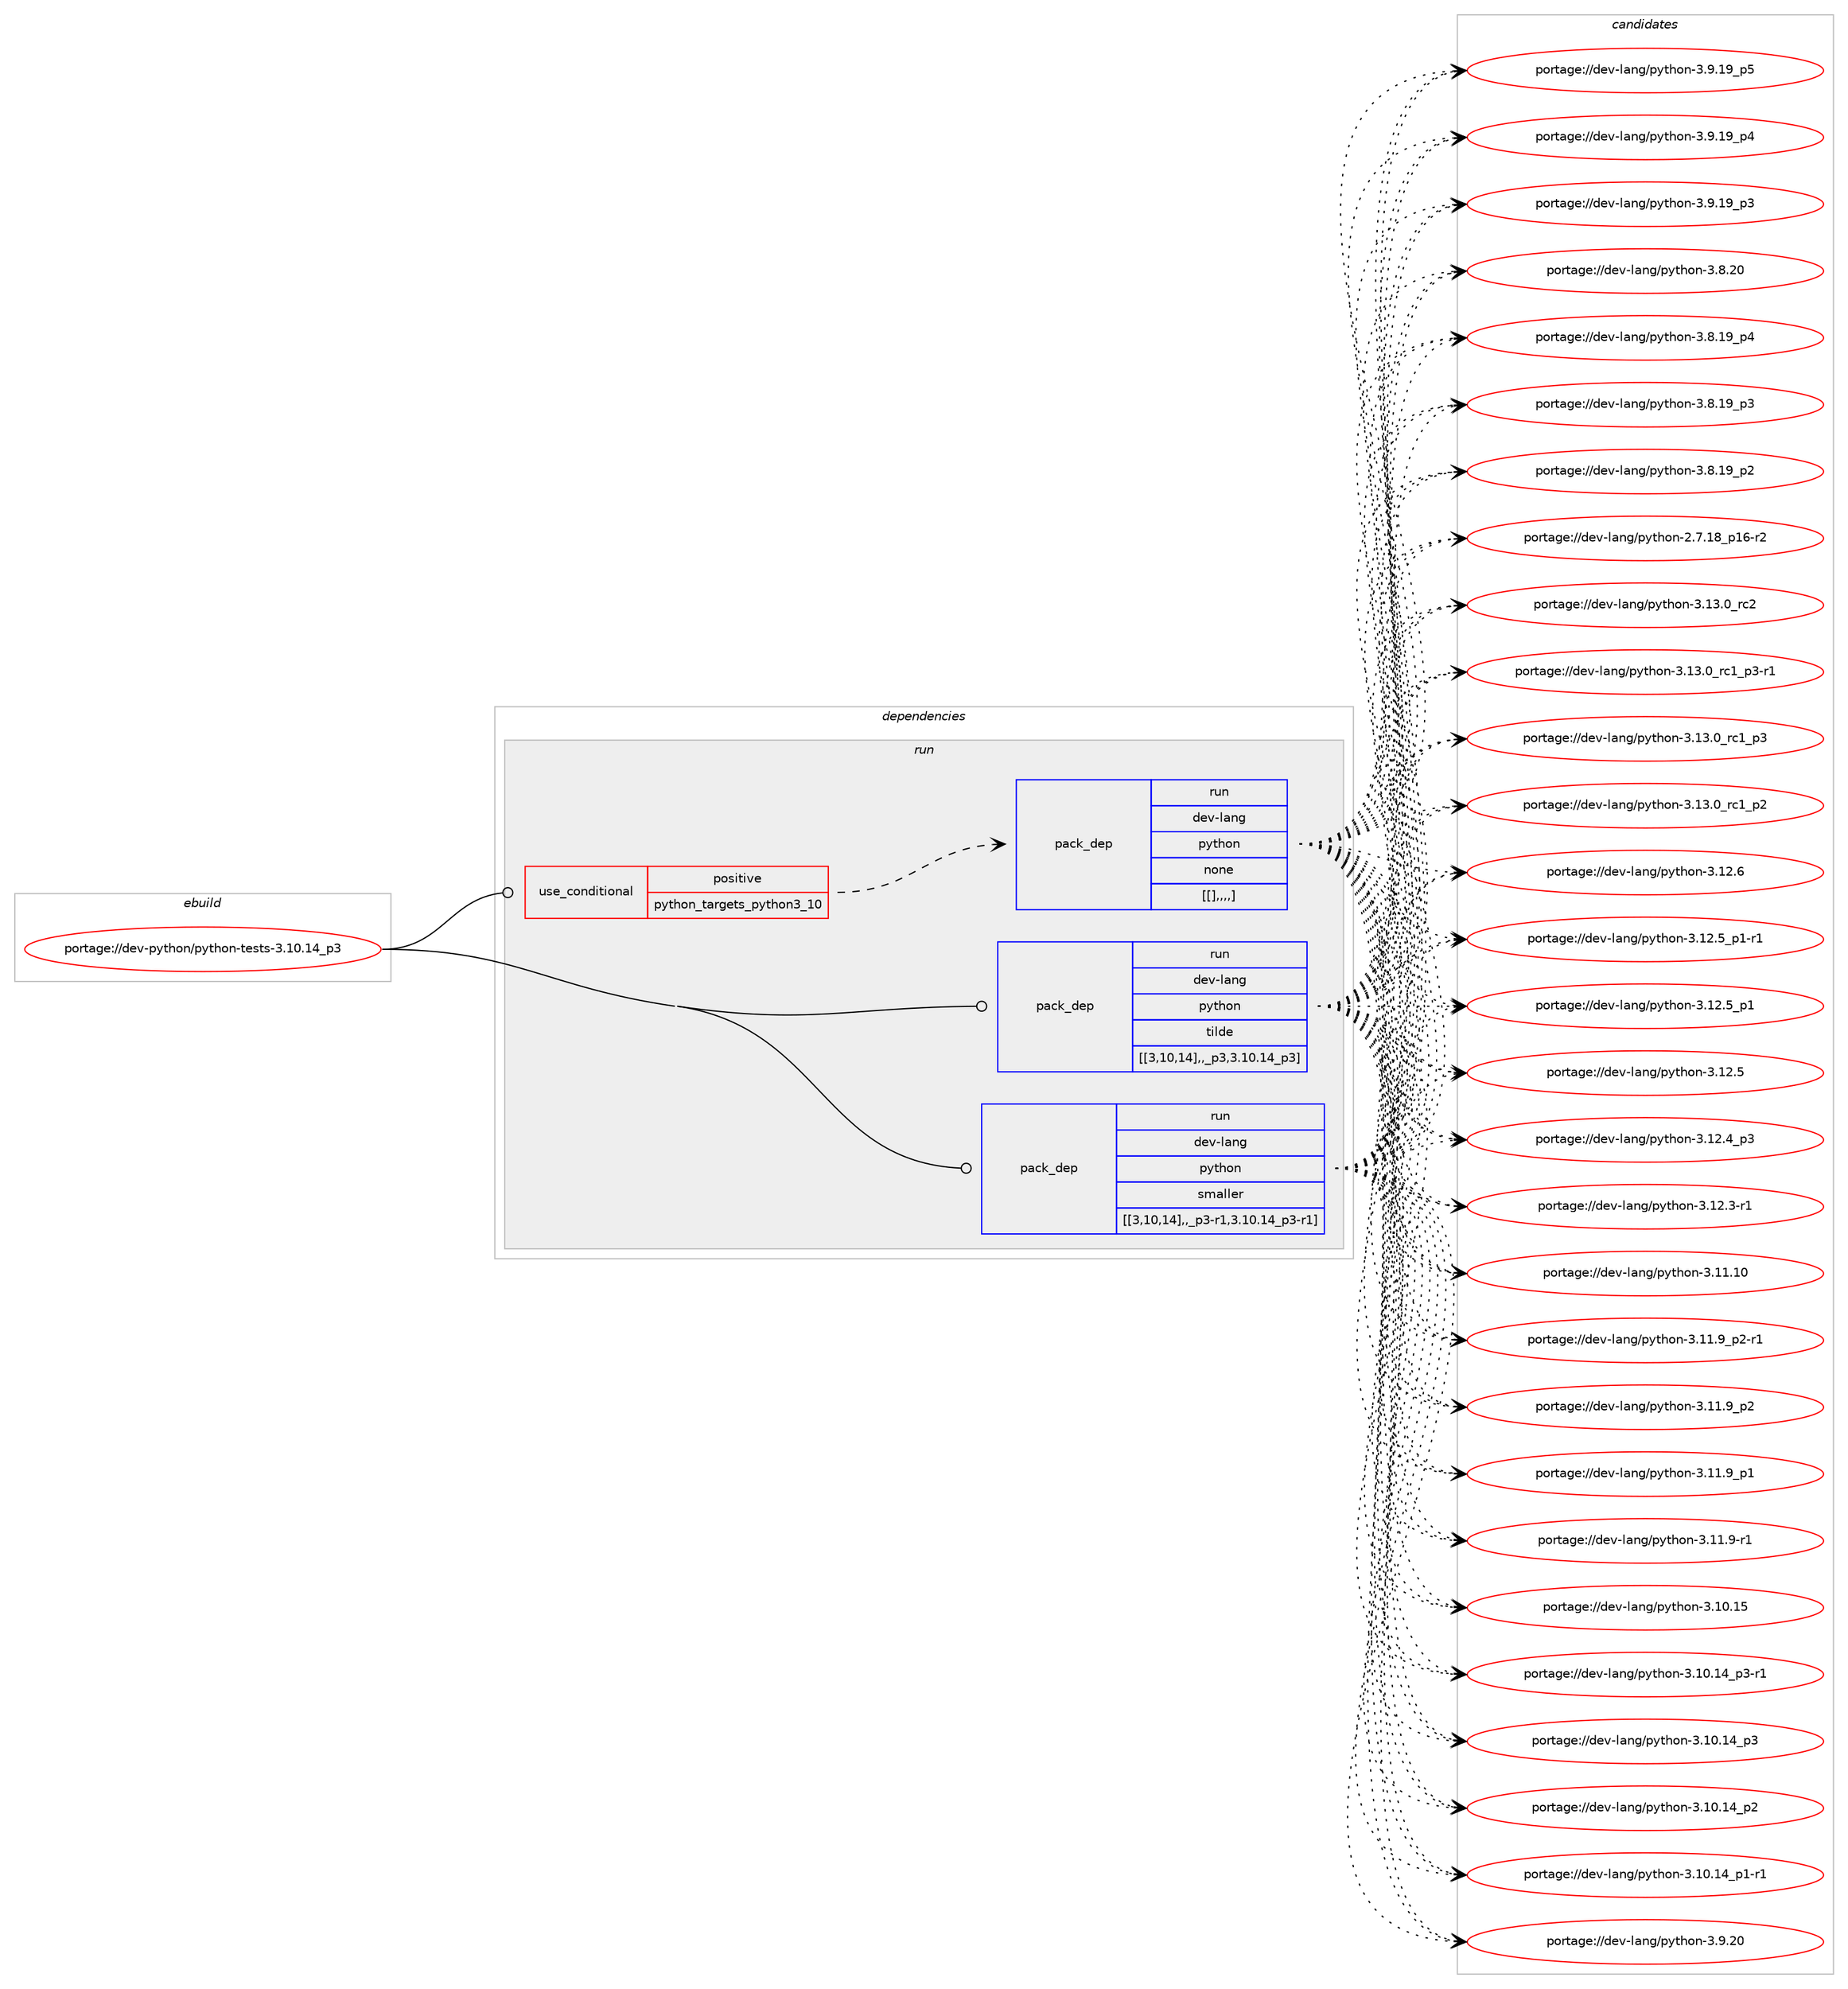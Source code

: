 digraph prolog {

# *************
# Graph options
# *************

newrank=true;
concentrate=true;
compound=true;
graph [rankdir=LR,fontname=Helvetica,fontsize=10,ranksep=1.5];#, ranksep=2.5, nodesep=0.2];
edge  [arrowhead=vee];
node  [fontname=Helvetica,fontsize=10];

# **********
# The ebuild
# **********

subgraph cluster_leftcol {
color=gray;
label=<<i>ebuild</i>>;
id [label="portage://dev-python/python-tests-3.10.14_p3", color=red, width=4, href="../dev-python/python-tests-3.10.14_p3.svg"];
}

# ****************
# The dependencies
# ****************

subgraph cluster_midcol {
color=gray;
label=<<i>dependencies</i>>;
subgraph cluster_compile {
fillcolor="#eeeeee";
style=filled;
label=<<i>compile</i>>;
}
subgraph cluster_compileandrun {
fillcolor="#eeeeee";
style=filled;
label=<<i>compile and run</i>>;
}
subgraph cluster_run {
fillcolor="#eeeeee";
style=filled;
label=<<i>run</i>>;
subgraph cond39342 {
dependency162302 [label=<<TABLE BORDER="0" CELLBORDER="1" CELLSPACING="0" CELLPADDING="4"><TR><TD ROWSPAN="3" CELLPADDING="10">use_conditional</TD></TR><TR><TD>positive</TD></TR><TR><TD>python_targets_python3_10</TD></TR></TABLE>>, shape=none, color=red];
subgraph pack121701 {
dependency162303 [label=<<TABLE BORDER="0" CELLBORDER="1" CELLSPACING="0" CELLPADDING="4" WIDTH="220"><TR><TD ROWSPAN="6" CELLPADDING="30">pack_dep</TD></TR><TR><TD WIDTH="110">run</TD></TR><TR><TD>dev-lang</TD></TR><TR><TD>python</TD></TR><TR><TD>none</TD></TR><TR><TD>[[],,,,]</TD></TR></TABLE>>, shape=none, color=blue];
}
dependency162302:e -> dependency162303:w [weight=20,style="dashed",arrowhead="vee"];
}
id:e -> dependency162302:w [weight=20,style="solid",arrowhead="odot"];
subgraph pack121702 {
dependency162304 [label=<<TABLE BORDER="0" CELLBORDER="1" CELLSPACING="0" CELLPADDING="4" WIDTH="220"><TR><TD ROWSPAN="6" CELLPADDING="30">pack_dep</TD></TR><TR><TD WIDTH="110">run</TD></TR><TR><TD>dev-lang</TD></TR><TR><TD>python</TD></TR><TR><TD>tilde</TD></TR><TR><TD>[[3,10,14],,_p3,3.10.14_p3]</TD></TR></TABLE>>, shape=none, color=blue];
}
id:e -> dependency162304:w [weight=20,style="solid",arrowhead="odot"];
subgraph pack121703 {
dependency162305 [label=<<TABLE BORDER="0" CELLBORDER="1" CELLSPACING="0" CELLPADDING="4" WIDTH="220"><TR><TD ROWSPAN="6" CELLPADDING="30">pack_dep</TD></TR><TR><TD WIDTH="110">run</TD></TR><TR><TD>dev-lang</TD></TR><TR><TD>python</TD></TR><TR><TD>smaller</TD></TR><TR><TD>[[3,10,14],,_p3-r1,3.10.14_p3-r1]</TD></TR></TABLE>>, shape=none, color=blue];
}
id:e -> dependency162305:w [weight=20,style="solid",arrowhead="odot"];
}
}

# **************
# The candidates
# **************

subgraph cluster_choices {
rank=same;
color=gray;
label=<<i>candidates</i>>;

subgraph choice121701 {
color=black;
nodesep=1;
choice10010111845108971101034711212111610411111045514649514648951149950 [label="portage://dev-lang/python-3.13.0_rc2", color=red, width=4,href="../dev-lang/python-3.13.0_rc2.svg"];
choice1001011184510897110103471121211161041111104551464951464895114994995112514511449 [label="portage://dev-lang/python-3.13.0_rc1_p3-r1", color=red, width=4,href="../dev-lang/python-3.13.0_rc1_p3-r1.svg"];
choice100101118451089711010347112121116104111110455146495146489511499499511251 [label="portage://dev-lang/python-3.13.0_rc1_p3", color=red, width=4,href="../dev-lang/python-3.13.0_rc1_p3.svg"];
choice100101118451089711010347112121116104111110455146495146489511499499511250 [label="portage://dev-lang/python-3.13.0_rc1_p2", color=red, width=4,href="../dev-lang/python-3.13.0_rc1_p2.svg"];
choice10010111845108971101034711212111610411111045514649504654 [label="portage://dev-lang/python-3.12.6", color=red, width=4,href="../dev-lang/python-3.12.6.svg"];
choice1001011184510897110103471121211161041111104551464950465395112494511449 [label="portage://dev-lang/python-3.12.5_p1-r1", color=red, width=4,href="../dev-lang/python-3.12.5_p1-r1.svg"];
choice100101118451089711010347112121116104111110455146495046539511249 [label="portage://dev-lang/python-3.12.5_p1", color=red, width=4,href="../dev-lang/python-3.12.5_p1.svg"];
choice10010111845108971101034711212111610411111045514649504653 [label="portage://dev-lang/python-3.12.5", color=red, width=4,href="../dev-lang/python-3.12.5.svg"];
choice100101118451089711010347112121116104111110455146495046529511251 [label="portage://dev-lang/python-3.12.4_p3", color=red, width=4,href="../dev-lang/python-3.12.4_p3.svg"];
choice100101118451089711010347112121116104111110455146495046514511449 [label="portage://dev-lang/python-3.12.3-r1", color=red, width=4,href="../dev-lang/python-3.12.3-r1.svg"];
choice1001011184510897110103471121211161041111104551464949464948 [label="portage://dev-lang/python-3.11.10", color=red, width=4,href="../dev-lang/python-3.11.10.svg"];
choice1001011184510897110103471121211161041111104551464949465795112504511449 [label="portage://dev-lang/python-3.11.9_p2-r1", color=red, width=4,href="../dev-lang/python-3.11.9_p2-r1.svg"];
choice100101118451089711010347112121116104111110455146494946579511250 [label="portage://dev-lang/python-3.11.9_p2", color=red, width=4,href="../dev-lang/python-3.11.9_p2.svg"];
choice100101118451089711010347112121116104111110455146494946579511249 [label="portage://dev-lang/python-3.11.9_p1", color=red, width=4,href="../dev-lang/python-3.11.9_p1.svg"];
choice100101118451089711010347112121116104111110455146494946574511449 [label="portage://dev-lang/python-3.11.9-r1", color=red, width=4,href="../dev-lang/python-3.11.9-r1.svg"];
choice1001011184510897110103471121211161041111104551464948464953 [label="portage://dev-lang/python-3.10.15", color=red, width=4,href="../dev-lang/python-3.10.15.svg"];
choice100101118451089711010347112121116104111110455146494846495295112514511449 [label="portage://dev-lang/python-3.10.14_p3-r1", color=red, width=4,href="../dev-lang/python-3.10.14_p3-r1.svg"];
choice10010111845108971101034711212111610411111045514649484649529511251 [label="portage://dev-lang/python-3.10.14_p3", color=red, width=4,href="../dev-lang/python-3.10.14_p3.svg"];
choice10010111845108971101034711212111610411111045514649484649529511250 [label="portage://dev-lang/python-3.10.14_p2", color=red, width=4,href="../dev-lang/python-3.10.14_p2.svg"];
choice100101118451089711010347112121116104111110455146494846495295112494511449 [label="portage://dev-lang/python-3.10.14_p1-r1", color=red, width=4,href="../dev-lang/python-3.10.14_p1-r1.svg"];
choice10010111845108971101034711212111610411111045514657465048 [label="portage://dev-lang/python-3.9.20", color=red, width=4,href="../dev-lang/python-3.9.20.svg"];
choice100101118451089711010347112121116104111110455146574649579511253 [label="portage://dev-lang/python-3.9.19_p5", color=red, width=4,href="../dev-lang/python-3.9.19_p5.svg"];
choice100101118451089711010347112121116104111110455146574649579511252 [label="portage://dev-lang/python-3.9.19_p4", color=red, width=4,href="../dev-lang/python-3.9.19_p4.svg"];
choice100101118451089711010347112121116104111110455146574649579511251 [label="portage://dev-lang/python-3.9.19_p3", color=red, width=4,href="../dev-lang/python-3.9.19_p3.svg"];
choice10010111845108971101034711212111610411111045514656465048 [label="portage://dev-lang/python-3.8.20", color=red, width=4,href="../dev-lang/python-3.8.20.svg"];
choice100101118451089711010347112121116104111110455146564649579511252 [label="portage://dev-lang/python-3.8.19_p4", color=red, width=4,href="../dev-lang/python-3.8.19_p4.svg"];
choice100101118451089711010347112121116104111110455146564649579511251 [label="portage://dev-lang/python-3.8.19_p3", color=red, width=4,href="../dev-lang/python-3.8.19_p3.svg"];
choice100101118451089711010347112121116104111110455146564649579511250 [label="portage://dev-lang/python-3.8.19_p2", color=red, width=4,href="../dev-lang/python-3.8.19_p2.svg"];
choice100101118451089711010347112121116104111110455046554649569511249544511450 [label="portage://dev-lang/python-2.7.18_p16-r2", color=red, width=4,href="../dev-lang/python-2.7.18_p16-r2.svg"];
dependency162303:e -> choice10010111845108971101034711212111610411111045514649514648951149950:w [style=dotted,weight="100"];
dependency162303:e -> choice1001011184510897110103471121211161041111104551464951464895114994995112514511449:w [style=dotted,weight="100"];
dependency162303:e -> choice100101118451089711010347112121116104111110455146495146489511499499511251:w [style=dotted,weight="100"];
dependency162303:e -> choice100101118451089711010347112121116104111110455146495146489511499499511250:w [style=dotted,weight="100"];
dependency162303:e -> choice10010111845108971101034711212111610411111045514649504654:w [style=dotted,weight="100"];
dependency162303:e -> choice1001011184510897110103471121211161041111104551464950465395112494511449:w [style=dotted,weight="100"];
dependency162303:e -> choice100101118451089711010347112121116104111110455146495046539511249:w [style=dotted,weight="100"];
dependency162303:e -> choice10010111845108971101034711212111610411111045514649504653:w [style=dotted,weight="100"];
dependency162303:e -> choice100101118451089711010347112121116104111110455146495046529511251:w [style=dotted,weight="100"];
dependency162303:e -> choice100101118451089711010347112121116104111110455146495046514511449:w [style=dotted,weight="100"];
dependency162303:e -> choice1001011184510897110103471121211161041111104551464949464948:w [style=dotted,weight="100"];
dependency162303:e -> choice1001011184510897110103471121211161041111104551464949465795112504511449:w [style=dotted,weight="100"];
dependency162303:e -> choice100101118451089711010347112121116104111110455146494946579511250:w [style=dotted,weight="100"];
dependency162303:e -> choice100101118451089711010347112121116104111110455146494946579511249:w [style=dotted,weight="100"];
dependency162303:e -> choice100101118451089711010347112121116104111110455146494946574511449:w [style=dotted,weight="100"];
dependency162303:e -> choice1001011184510897110103471121211161041111104551464948464953:w [style=dotted,weight="100"];
dependency162303:e -> choice100101118451089711010347112121116104111110455146494846495295112514511449:w [style=dotted,weight="100"];
dependency162303:e -> choice10010111845108971101034711212111610411111045514649484649529511251:w [style=dotted,weight="100"];
dependency162303:e -> choice10010111845108971101034711212111610411111045514649484649529511250:w [style=dotted,weight="100"];
dependency162303:e -> choice100101118451089711010347112121116104111110455146494846495295112494511449:w [style=dotted,weight="100"];
dependency162303:e -> choice10010111845108971101034711212111610411111045514657465048:w [style=dotted,weight="100"];
dependency162303:e -> choice100101118451089711010347112121116104111110455146574649579511253:w [style=dotted,weight="100"];
dependency162303:e -> choice100101118451089711010347112121116104111110455146574649579511252:w [style=dotted,weight="100"];
dependency162303:e -> choice100101118451089711010347112121116104111110455146574649579511251:w [style=dotted,weight="100"];
dependency162303:e -> choice10010111845108971101034711212111610411111045514656465048:w [style=dotted,weight="100"];
dependency162303:e -> choice100101118451089711010347112121116104111110455146564649579511252:w [style=dotted,weight="100"];
dependency162303:e -> choice100101118451089711010347112121116104111110455146564649579511251:w [style=dotted,weight="100"];
dependency162303:e -> choice100101118451089711010347112121116104111110455146564649579511250:w [style=dotted,weight="100"];
dependency162303:e -> choice100101118451089711010347112121116104111110455046554649569511249544511450:w [style=dotted,weight="100"];
}
subgraph choice121702 {
color=black;
nodesep=1;
choice10010111845108971101034711212111610411111045514649514648951149950 [label="portage://dev-lang/python-3.13.0_rc2", color=red, width=4,href="../dev-lang/python-3.13.0_rc2.svg"];
choice1001011184510897110103471121211161041111104551464951464895114994995112514511449 [label="portage://dev-lang/python-3.13.0_rc1_p3-r1", color=red, width=4,href="../dev-lang/python-3.13.0_rc1_p3-r1.svg"];
choice100101118451089711010347112121116104111110455146495146489511499499511251 [label="portage://dev-lang/python-3.13.0_rc1_p3", color=red, width=4,href="../dev-lang/python-3.13.0_rc1_p3.svg"];
choice100101118451089711010347112121116104111110455146495146489511499499511250 [label="portage://dev-lang/python-3.13.0_rc1_p2", color=red, width=4,href="../dev-lang/python-3.13.0_rc1_p2.svg"];
choice10010111845108971101034711212111610411111045514649504654 [label="portage://dev-lang/python-3.12.6", color=red, width=4,href="../dev-lang/python-3.12.6.svg"];
choice1001011184510897110103471121211161041111104551464950465395112494511449 [label="portage://dev-lang/python-3.12.5_p1-r1", color=red, width=4,href="../dev-lang/python-3.12.5_p1-r1.svg"];
choice100101118451089711010347112121116104111110455146495046539511249 [label="portage://dev-lang/python-3.12.5_p1", color=red, width=4,href="../dev-lang/python-3.12.5_p1.svg"];
choice10010111845108971101034711212111610411111045514649504653 [label="portage://dev-lang/python-3.12.5", color=red, width=4,href="../dev-lang/python-3.12.5.svg"];
choice100101118451089711010347112121116104111110455146495046529511251 [label="portage://dev-lang/python-3.12.4_p3", color=red, width=4,href="../dev-lang/python-3.12.4_p3.svg"];
choice100101118451089711010347112121116104111110455146495046514511449 [label="portage://dev-lang/python-3.12.3-r1", color=red, width=4,href="../dev-lang/python-3.12.3-r1.svg"];
choice1001011184510897110103471121211161041111104551464949464948 [label="portage://dev-lang/python-3.11.10", color=red, width=4,href="../dev-lang/python-3.11.10.svg"];
choice1001011184510897110103471121211161041111104551464949465795112504511449 [label="portage://dev-lang/python-3.11.9_p2-r1", color=red, width=4,href="../dev-lang/python-3.11.9_p2-r1.svg"];
choice100101118451089711010347112121116104111110455146494946579511250 [label="portage://dev-lang/python-3.11.9_p2", color=red, width=4,href="../dev-lang/python-3.11.9_p2.svg"];
choice100101118451089711010347112121116104111110455146494946579511249 [label="portage://dev-lang/python-3.11.9_p1", color=red, width=4,href="../dev-lang/python-3.11.9_p1.svg"];
choice100101118451089711010347112121116104111110455146494946574511449 [label="portage://dev-lang/python-3.11.9-r1", color=red, width=4,href="../dev-lang/python-3.11.9-r1.svg"];
choice1001011184510897110103471121211161041111104551464948464953 [label="portage://dev-lang/python-3.10.15", color=red, width=4,href="../dev-lang/python-3.10.15.svg"];
choice100101118451089711010347112121116104111110455146494846495295112514511449 [label="portage://dev-lang/python-3.10.14_p3-r1", color=red, width=4,href="../dev-lang/python-3.10.14_p3-r1.svg"];
choice10010111845108971101034711212111610411111045514649484649529511251 [label="portage://dev-lang/python-3.10.14_p3", color=red, width=4,href="../dev-lang/python-3.10.14_p3.svg"];
choice10010111845108971101034711212111610411111045514649484649529511250 [label="portage://dev-lang/python-3.10.14_p2", color=red, width=4,href="../dev-lang/python-3.10.14_p2.svg"];
choice100101118451089711010347112121116104111110455146494846495295112494511449 [label="portage://dev-lang/python-3.10.14_p1-r1", color=red, width=4,href="../dev-lang/python-3.10.14_p1-r1.svg"];
choice10010111845108971101034711212111610411111045514657465048 [label="portage://dev-lang/python-3.9.20", color=red, width=4,href="../dev-lang/python-3.9.20.svg"];
choice100101118451089711010347112121116104111110455146574649579511253 [label="portage://dev-lang/python-3.9.19_p5", color=red, width=4,href="../dev-lang/python-3.9.19_p5.svg"];
choice100101118451089711010347112121116104111110455146574649579511252 [label="portage://dev-lang/python-3.9.19_p4", color=red, width=4,href="../dev-lang/python-3.9.19_p4.svg"];
choice100101118451089711010347112121116104111110455146574649579511251 [label="portage://dev-lang/python-3.9.19_p3", color=red, width=4,href="../dev-lang/python-3.9.19_p3.svg"];
choice10010111845108971101034711212111610411111045514656465048 [label="portage://dev-lang/python-3.8.20", color=red, width=4,href="../dev-lang/python-3.8.20.svg"];
choice100101118451089711010347112121116104111110455146564649579511252 [label="portage://dev-lang/python-3.8.19_p4", color=red, width=4,href="../dev-lang/python-3.8.19_p4.svg"];
choice100101118451089711010347112121116104111110455146564649579511251 [label="portage://dev-lang/python-3.8.19_p3", color=red, width=4,href="../dev-lang/python-3.8.19_p3.svg"];
choice100101118451089711010347112121116104111110455146564649579511250 [label="portage://dev-lang/python-3.8.19_p2", color=red, width=4,href="../dev-lang/python-3.8.19_p2.svg"];
choice100101118451089711010347112121116104111110455046554649569511249544511450 [label="portage://dev-lang/python-2.7.18_p16-r2", color=red, width=4,href="../dev-lang/python-2.7.18_p16-r2.svg"];
dependency162304:e -> choice10010111845108971101034711212111610411111045514649514648951149950:w [style=dotted,weight="100"];
dependency162304:e -> choice1001011184510897110103471121211161041111104551464951464895114994995112514511449:w [style=dotted,weight="100"];
dependency162304:e -> choice100101118451089711010347112121116104111110455146495146489511499499511251:w [style=dotted,weight="100"];
dependency162304:e -> choice100101118451089711010347112121116104111110455146495146489511499499511250:w [style=dotted,weight="100"];
dependency162304:e -> choice10010111845108971101034711212111610411111045514649504654:w [style=dotted,weight="100"];
dependency162304:e -> choice1001011184510897110103471121211161041111104551464950465395112494511449:w [style=dotted,weight="100"];
dependency162304:e -> choice100101118451089711010347112121116104111110455146495046539511249:w [style=dotted,weight="100"];
dependency162304:e -> choice10010111845108971101034711212111610411111045514649504653:w [style=dotted,weight="100"];
dependency162304:e -> choice100101118451089711010347112121116104111110455146495046529511251:w [style=dotted,weight="100"];
dependency162304:e -> choice100101118451089711010347112121116104111110455146495046514511449:w [style=dotted,weight="100"];
dependency162304:e -> choice1001011184510897110103471121211161041111104551464949464948:w [style=dotted,weight="100"];
dependency162304:e -> choice1001011184510897110103471121211161041111104551464949465795112504511449:w [style=dotted,weight="100"];
dependency162304:e -> choice100101118451089711010347112121116104111110455146494946579511250:w [style=dotted,weight="100"];
dependency162304:e -> choice100101118451089711010347112121116104111110455146494946579511249:w [style=dotted,weight="100"];
dependency162304:e -> choice100101118451089711010347112121116104111110455146494946574511449:w [style=dotted,weight="100"];
dependency162304:e -> choice1001011184510897110103471121211161041111104551464948464953:w [style=dotted,weight="100"];
dependency162304:e -> choice100101118451089711010347112121116104111110455146494846495295112514511449:w [style=dotted,weight="100"];
dependency162304:e -> choice10010111845108971101034711212111610411111045514649484649529511251:w [style=dotted,weight="100"];
dependency162304:e -> choice10010111845108971101034711212111610411111045514649484649529511250:w [style=dotted,weight="100"];
dependency162304:e -> choice100101118451089711010347112121116104111110455146494846495295112494511449:w [style=dotted,weight="100"];
dependency162304:e -> choice10010111845108971101034711212111610411111045514657465048:w [style=dotted,weight="100"];
dependency162304:e -> choice100101118451089711010347112121116104111110455146574649579511253:w [style=dotted,weight="100"];
dependency162304:e -> choice100101118451089711010347112121116104111110455146574649579511252:w [style=dotted,weight="100"];
dependency162304:e -> choice100101118451089711010347112121116104111110455146574649579511251:w [style=dotted,weight="100"];
dependency162304:e -> choice10010111845108971101034711212111610411111045514656465048:w [style=dotted,weight="100"];
dependency162304:e -> choice100101118451089711010347112121116104111110455146564649579511252:w [style=dotted,weight="100"];
dependency162304:e -> choice100101118451089711010347112121116104111110455146564649579511251:w [style=dotted,weight="100"];
dependency162304:e -> choice100101118451089711010347112121116104111110455146564649579511250:w [style=dotted,weight="100"];
dependency162304:e -> choice100101118451089711010347112121116104111110455046554649569511249544511450:w [style=dotted,weight="100"];
}
subgraph choice121703 {
color=black;
nodesep=1;
choice10010111845108971101034711212111610411111045514649514648951149950 [label="portage://dev-lang/python-3.13.0_rc2", color=red, width=4,href="../dev-lang/python-3.13.0_rc2.svg"];
choice1001011184510897110103471121211161041111104551464951464895114994995112514511449 [label="portage://dev-lang/python-3.13.0_rc1_p3-r1", color=red, width=4,href="../dev-lang/python-3.13.0_rc1_p3-r1.svg"];
choice100101118451089711010347112121116104111110455146495146489511499499511251 [label="portage://dev-lang/python-3.13.0_rc1_p3", color=red, width=4,href="../dev-lang/python-3.13.0_rc1_p3.svg"];
choice100101118451089711010347112121116104111110455146495146489511499499511250 [label="portage://dev-lang/python-3.13.0_rc1_p2", color=red, width=4,href="../dev-lang/python-3.13.0_rc1_p2.svg"];
choice10010111845108971101034711212111610411111045514649504654 [label="portage://dev-lang/python-3.12.6", color=red, width=4,href="../dev-lang/python-3.12.6.svg"];
choice1001011184510897110103471121211161041111104551464950465395112494511449 [label="portage://dev-lang/python-3.12.5_p1-r1", color=red, width=4,href="../dev-lang/python-3.12.5_p1-r1.svg"];
choice100101118451089711010347112121116104111110455146495046539511249 [label="portage://dev-lang/python-3.12.5_p1", color=red, width=4,href="../dev-lang/python-3.12.5_p1.svg"];
choice10010111845108971101034711212111610411111045514649504653 [label="portage://dev-lang/python-3.12.5", color=red, width=4,href="../dev-lang/python-3.12.5.svg"];
choice100101118451089711010347112121116104111110455146495046529511251 [label="portage://dev-lang/python-3.12.4_p3", color=red, width=4,href="../dev-lang/python-3.12.4_p3.svg"];
choice100101118451089711010347112121116104111110455146495046514511449 [label="portage://dev-lang/python-3.12.3-r1", color=red, width=4,href="../dev-lang/python-3.12.3-r1.svg"];
choice1001011184510897110103471121211161041111104551464949464948 [label="portage://dev-lang/python-3.11.10", color=red, width=4,href="../dev-lang/python-3.11.10.svg"];
choice1001011184510897110103471121211161041111104551464949465795112504511449 [label="portage://dev-lang/python-3.11.9_p2-r1", color=red, width=4,href="../dev-lang/python-3.11.9_p2-r1.svg"];
choice100101118451089711010347112121116104111110455146494946579511250 [label="portage://dev-lang/python-3.11.9_p2", color=red, width=4,href="../dev-lang/python-3.11.9_p2.svg"];
choice100101118451089711010347112121116104111110455146494946579511249 [label="portage://dev-lang/python-3.11.9_p1", color=red, width=4,href="../dev-lang/python-3.11.9_p1.svg"];
choice100101118451089711010347112121116104111110455146494946574511449 [label="portage://dev-lang/python-3.11.9-r1", color=red, width=4,href="../dev-lang/python-3.11.9-r1.svg"];
choice1001011184510897110103471121211161041111104551464948464953 [label="portage://dev-lang/python-3.10.15", color=red, width=4,href="../dev-lang/python-3.10.15.svg"];
choice100101118451089711010347112121116104111110455146494846495295112514511449 [label="portage://dev-lang/python-3.10.14_p3-r1", color=red, width=4,href="../dev-lang/python-3.10.14_p3-r1.svg"];
choice10010111845108971101034711212111610411111045514649484649529511251 [label="portage://dev-lang/python-3.10.14_p3", color=red, width=4,href="../dev-lang/python-3.10.14_p3.svg"];
choice10010111845108971101034711212111610411111045514649484649529511250 [label="portage://dev-lang/python-3.10.14_p2", color=red, width=4,href="../dev-lang/python-3.10.14_p2.svg"];
choice100101118451089711010347112121116104111110455146494846495295112494511449 [label="portage://dev-lang/python-3.10.14_p1-r1", color=red, width=4,href="../dev-lang/python-3.10.14_p1-r1.svg"];
choice10010111845108971101034711212111610411111045514657465048 [label="portage://dev-lang/python-3.9.20", color=red, width=4,href="../dev-lang/python-3.9.20.svg"];
choice100101118451089711010347112121116104111110455146574649579511253 [label="portage://dev-lang/python-3.9.19_p5", color=red, width=4,href="../dev-lang/python-3.9.19_p5.svg"];
choice100101118451089711010347112121116104111110455146574649579511252 [label="portage://dev-lang/python-3.9.19_p4", color=red, width=4,href="../dev-lang/python-3.9.19_p4.svg"];
choice100101118451089711010347112121116104111110455146574649579511251 [label="portage://dev-lang/python-3.9.19_p3", color=red, width=4,href="../dev-lang/python-3.9.19_p3.svg"];
choice10010111845108971101034711212111610411111045514656465048 [label="portage://dev-lang/python-3.8.20", color=red, width=4,href="../dev-lang/python-3.8.20.svg"];
choice100101118451089711010347112121116104111110455146564649579511252 [label="portage://dev-lang/python-3.8.19_p4", color=red, width=4,href="../dev-lang/python-3.8.19_p4.svg"];
choice100101118451089711010347112121116104111110455146564649579511251 [label="portage://dev-lang/python-3.8.19_p3", color=red, width=4,href="../dev-lang/python-3.8.19_p3.svg"];
choice100101118451089711010347112121116104111110455146564649579511250 [label="portage://dev-lang/python-3.8.19_p2", color=red, width=4,href="../dev-lang/python-3.8.19_p2.svg"];
choice100101118451089711010347112121116104111110455046554649569511249544511450 [label="portage://dev-lang/python-2.7.18_p16-r2", color=red, width=4,href="../dev-lang/python-2.7.18_p16-r2.svg"];
dependency162305:e -> choice10010111845108971101034711212111610411111045514649514648951149950:w [style=dotted,weight="100"];
dependency162305:e -> choice1001011184510897110103471121211161041111104551464951464895114994995112514511449:w [style=dotted,weight="100"];
dependency162305:e -> choice100101118451089711010347112121116104111110455146495146489511499499511251:w [style=dotted,weight="100"];
dependency162305:e -> choice100101118451089711010347112121116104111110455146495146489511499499511250:w [style=dotted,weight="100"];
dependency162305:e -> choice10010111845108971101034711212111610411111045514649504654:w [style=dotted,weight="100"];
dependency162305:e -> choice1001011184510897110103471121211161041111104551464950465395112494511449:w [style=dotted,weight="100"];
dependency162305:e -> choice100101118451089711010347112121116104111110455146495046539511249:w [style=dotted,weight="100"];
dependency162305:e -> choice10010111845108971101034711212111610411111045514649504653:w [style=dotted,weight="100"];
dependency162305:e -> choice100101118451089711010347112121116104111110455146495046529511251:w [style=dotted,weight="100"];
dependency162305:e -> choice100101118451089711010347112121116104111110455146495046514511449:w [style=dotted,weight="100"];
dependency162305:e -> choice1001011184510897110103471121211161041111104551464949464948:w [style=dotted,weight="100"];
dependency162305:e -> choice1001011184510897110103471121211161041111104551464949465795112504511449:w [style=dotted,weight="100"];
dependency162305:e -> choice100101118451089711010347112121116104111110455146494946579511250:w [style=dotted,weight="100"];
dependency162305:e -> choice100101118451089711010347112121116104111110455146494946579511249:w [style=dotted,weight="100"];
dependency162305:e -> choice100101118451089711010347112121116104111110455146494946574511449:w [style=dotted,weight="100"];
dependency162305:e -> choice1001011184510897110103471121211161041111104551464948464953:w [style=dotted,weight="100"];
dependency162305:e -> choice100101118451089711010347112121116104111110455146494846495295112514511449:w [style=dotted,weight="100"];
dependency162305:e -> choice10010111845108971101034711212111610411111045514649484649529511251:w [style=dotted,weight="100"];
dependency162305:e -> choice10010111845108971101034711212111610411111045514649484649529511250:w [style=dotted,weight="100"];
dependency162305:e -> choice100101118451089711010347112121116104111110455146494846495295112494511449:w [style=dotted,weight="100"];
dependency162305:e -> choice10010111845108971101034711212111610411111045514657465048:w [style=dotted,weight="100"];
dependency162305:e -> choice100101118451089711010347112121116104111110455146574649579511253:w [style=dotted,weight="100"];
dependency162305:e -> choice100101118451089711010347112121116104111110455146574649579511252:w [style=dotted,weight="100"];
dependency162305:e -> choice100101118451089711010347112121116104111110455146574649579511251:w [style=dotted,weight="100"];
dependency162305:e -> choice10010111845108971101034711212111610411111045514656465048:w [style=dotted,weight="100"];
dependency162305:e -> choice100101118451089711010347112121116104111110455146564649579511252:w [style=dotted,weight="100"];
dependency162305:e -> choice100101118451089711010347112121116104111110455146564649579511251:w [style=dotted,weight="100"];
dependency162305:e -> choice100101118451089711010347112121116104111110455146564649579511250:w [style=dotted,weight="100"];
dependency162305:e -> choice100101118451089711010347112121116104111110455046554649569511249544511450:w [style=dotted,weight="100"];
}
}

}

